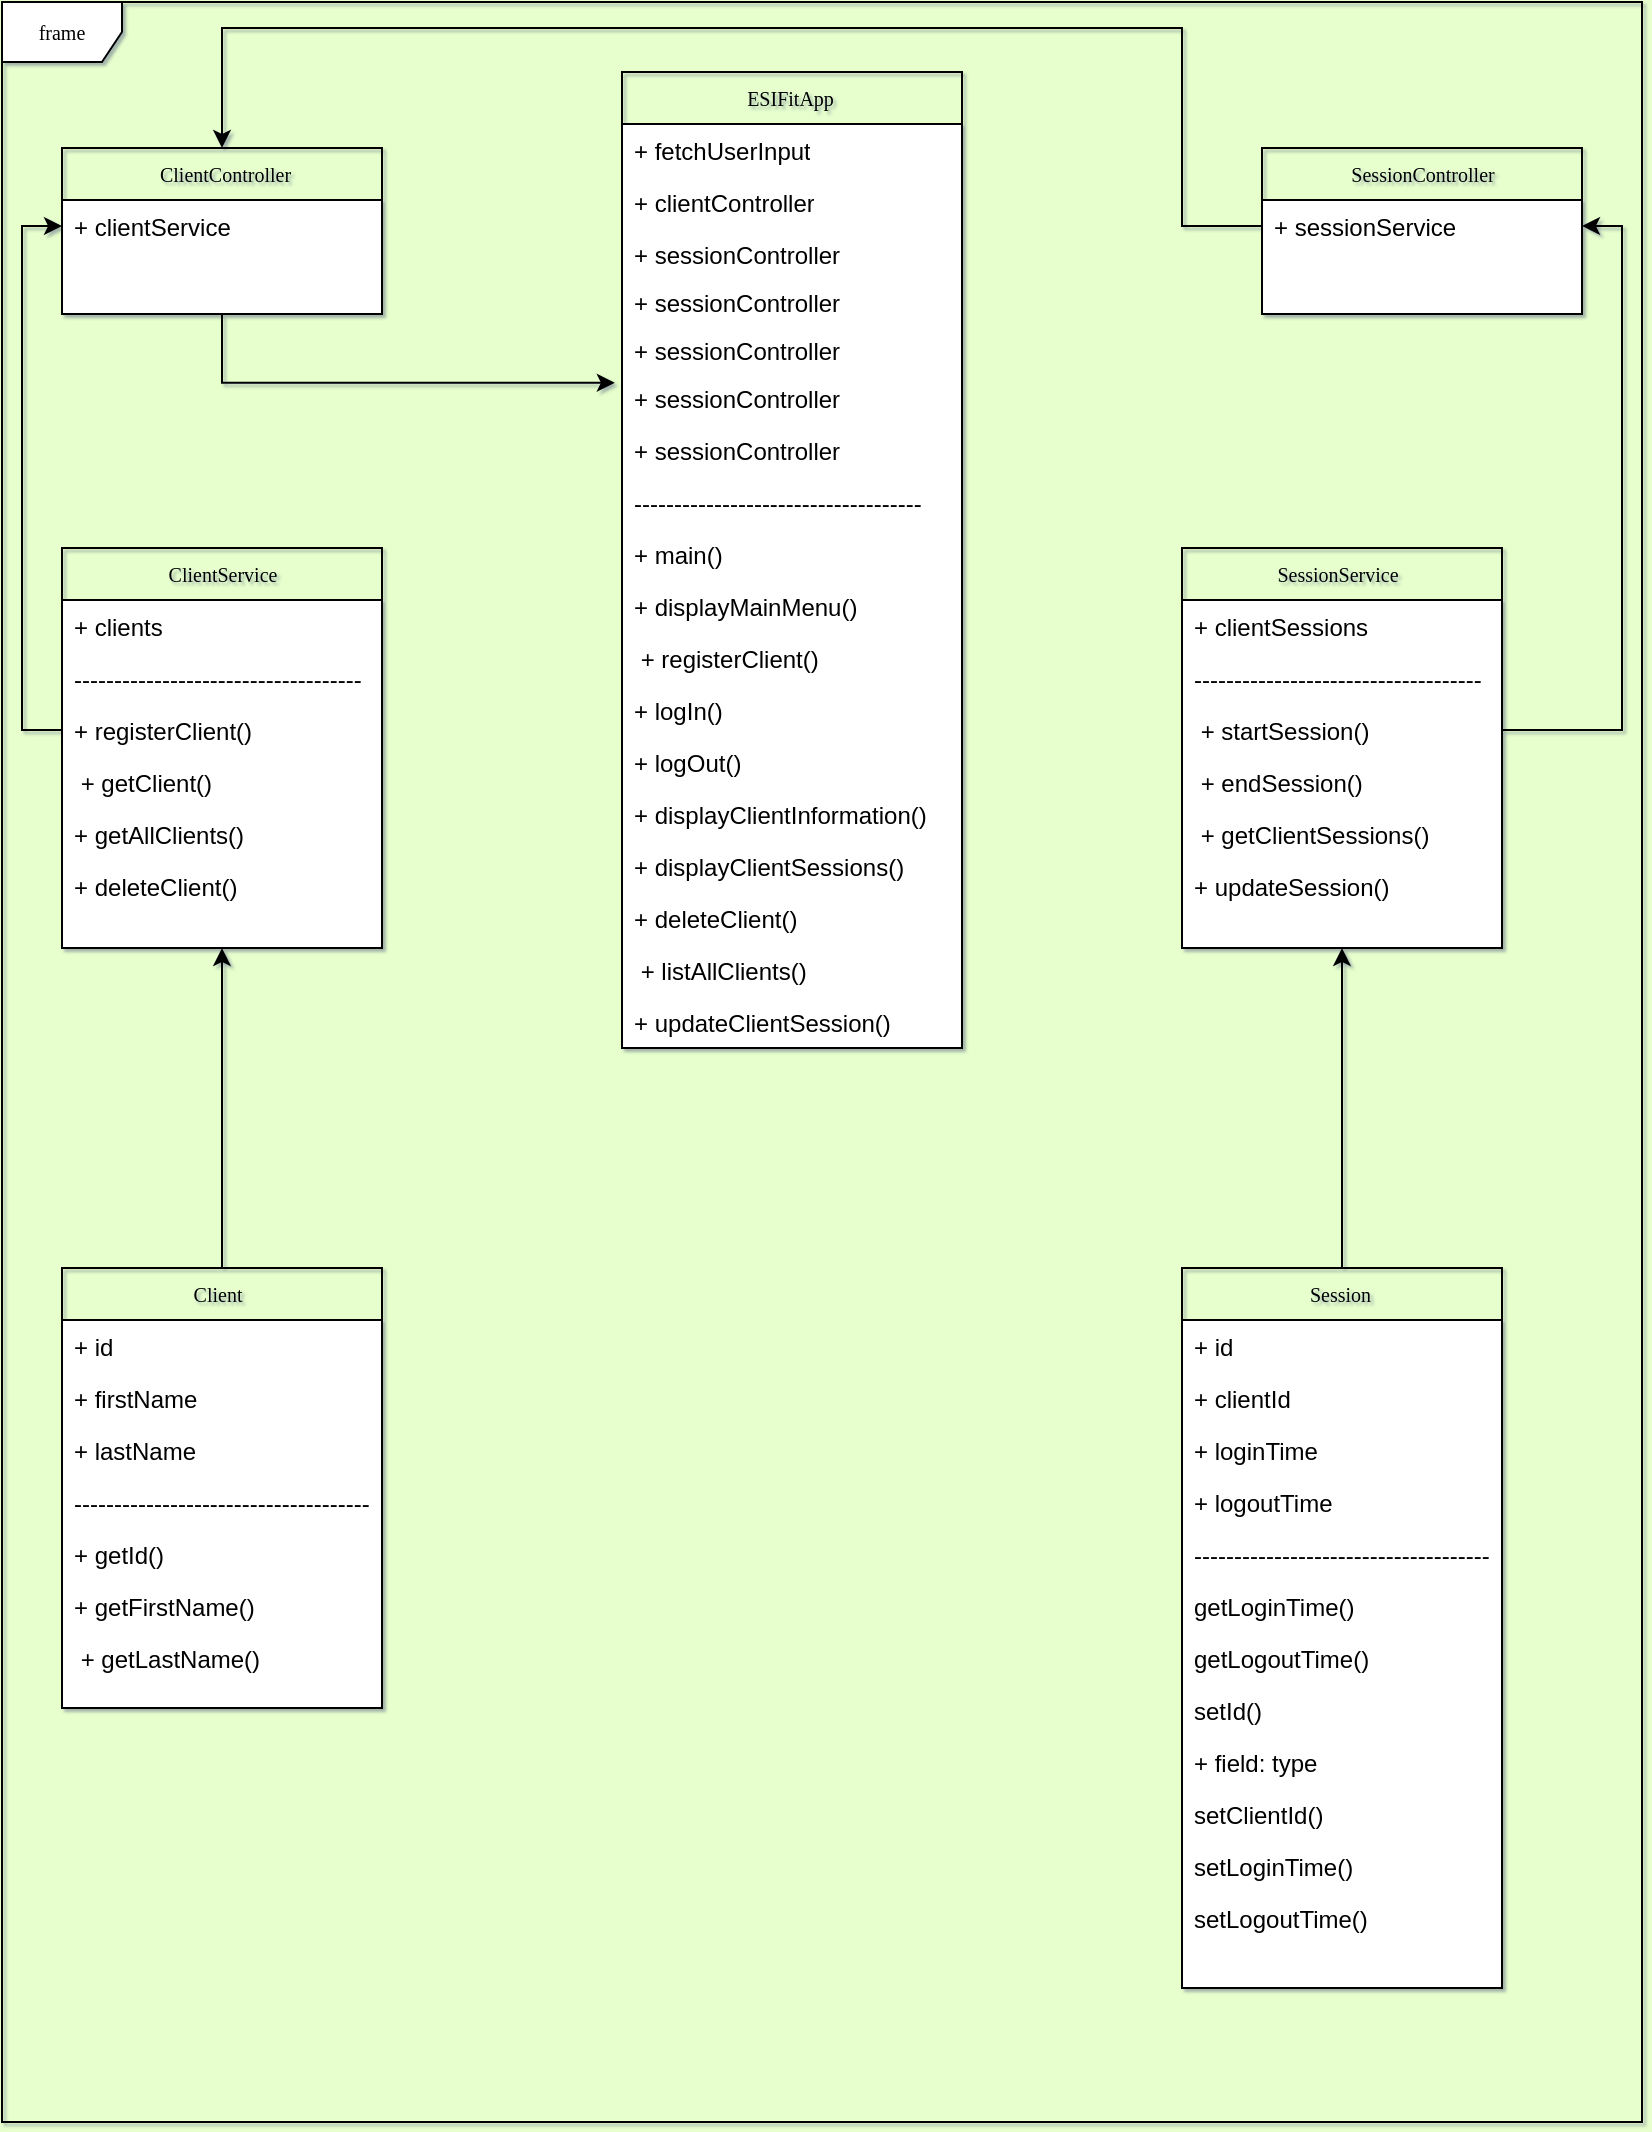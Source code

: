 <mxfile version="21.3.5" type="github" pages="2">
  <diagram name="Page-1" id="c4acf3e9-155e-7222-9cf6-157b1a14988f">
    <mxGraphModel dx="1050" dy="587" grid="1" gridSize="10" guides="1" tooltips="1" connect="1" arrows="1" fold="1" page="1" pageScale="1" pageWidth="850" pageHeight="1100" background="#E6FFCC" math="0" shadow="1">
      <root>
        <mxCell id="0" />
        <mxCell id="1" parent="0" />
        <mxCell id="17acba5748e5396b-1" value="frame" style="shape=umlFrame;whiteSpace=wrap;html=1;rounded=0;shadow=0;comic=0;labelBackgroundColor=none;strokeWidth=1;fontFamily=Verdana;fontSize=10;align=center;gradientColor=none;" parent="1" vertex="1">
          <mxGeometry x="90" y="87" width="820" height="1060" as="geometry" />
        </mxCell>
        <mxCell id="17acba5748e5396b-2" value="ESIFitApp&amp;nbsp;" style="swimlane;html=1;fontStyle=0;childLayout=stackLayout;horizontal=1;startSize=26;fillColor=none;horizontalStack=0;resizeParent=1;resizeLast=0;collapsible=1;marginBottom=0;swimlaneFillColor=#ffffff;rounded=0;shadow=0;comic=0;labelBackgroundColor=none;strokeWidth=1;fontFamily=Verdana;fontSize=10;align=center;" parent="1" vertex="1">
          <mxGeometry x="400" y="122" width="170" height="488" as="geometry" />
        </mxCell>
        <mxCell id="17acba5748e5396b-3" value="+ fetchUserInput&lt;br&gt;&lt;br&gt;" style="text;html=1;strokeColor=none;fillColor=none;align=left;verticalAlign=top;spacingLeft=4;spacingRight=4;whiteSpace=wrap;overflow=hidden;rotatable=0;points=[[0,0.5],[1,0.5]];portConstraint=eastwest;" parent="17acba5748e5396b-2" vertex="1">
          <mxGeometry y="26" width="170" height="26" as="geometry" />
        </mxCell>
        <mxCell id="17acba5748e5396b-4" value="+ clientController" style="text;html=1;strokeColor=none;fillColor=none;align=left;verticalAlign=top;spacingLeft=4;spacingRight=4;whiteSpace=wrap;overflow=hidden;rotatable=0;points=[[0,0.5],[1,0.5]];portConstraint=eastwest;" parent="17acba5748e5396b-2" vertex="1">
          <mxGeometry y="52" width="170" height="26" as="geometry" />
        </mxCell>
        <mxCell id="ua4lf15_g7lLgSqZ2KAn-41" value="+ sessionController" style="text;html=1;strokeColor=none;fillColor=none;align=left;verticalAlign=top;spacingLeft=4;spacingRight=4;whiteSpace=wrap;overflow=hidden;rotatable=0;points=[[0,0.5],[1,0.5]];portConstraint=eastwest;" vertex="1" parent="17acba5748e5396b-2">
          <mxGeometry y="78" width="170" height="24" as="geometry" />
        </mxCell>
        <mxCell id="ua4lf15_g7lLgSqZ2KAn-40" value="+ sessionController" style="text;html=1;strokeColor=none;fillColor=none;align=left;verticalAlign=top;spacingLeft=4;spacingRight=4;whiteSpace=wrap;overflow=hidden;rotatable=0;points=[[0,0.5],[1,0.5]];portConstraint=eastwest;" vertex="1" parent="17acba5748e5396b-2">
          <mxGeometry y="102" width="170" height="24" as="geometry" />
        </mxCell>
        <mxCell id="ua4lf15_g7lLgSqZ2KAn-39" value="+ sessionController" style="text;html=1;strokeColor=none;fillColor=none;align=left;verticalAlign=top;spacingLeft=4;spacingRight=4;whiteSpace=wrap;overflow=hidden;rotatable=0;points=[[0,0.5],[1,0.5]];portConstraint=eastwest;" vertex="1" parent="17acba5748e5396b-2">
          <mxGeometry y="126" width="170" height="24" as="geometry" />
        </mxCell>
        <mxCell id="ua4lf15_g7lLgSqZ2KAn-38" value="+ sessionController" style="text;html=1;strokeColor=none;fillColor=none;align=left;verticalAlign=top;spacingLeft=4;spacingRight=4;whiteSpace=wrap;overflow=hidden;rotatable=0;points=[[0,0.5],[1,0.5]];portConstraint=eastwest;" vertex="1" parent="17acba5748e5396b-2">
          <mxGeometry y="150" width="170" height="26" as="geometry" />
        </mxCell>
        <mxCell id="17acba5748e5396b-6" value="+ sessionController" style="text;html=1;strokeColor=none;fillColor=none;align=left;verticalAlign=top;spacingLeft=4;spacingRight=4;whiteSpace=wrap;overflow=hidden;rotatable=0;points=[[0,0.5],[1,0.5]];portConstraint=eastwest;" parent="17acba5748e5396b-2" vertex="1">
          <mxGeometry y="176" width="170" height="26" as="geometry" />
        </mxCell>
        <mxCell id="17acba5748e5396b-9" value="------------------------------------&amp;nbsp;" style="text;html=1;strokeColor=none;fillColor=none;align=left;verticalAlign=top;spacingLeft=4;spacingRight=4;whiteSpace=wrap;overflow=hidden;rotatable=0;points=[[0,0.5],[1,0.5]];portConstraint=eastwest;" parent="17acba5748e5396b-2" vertex="1">
          <mxGeometry y="202" width="170" height="26" as="geometry" />
        </mxCell>
        <mxCell id="17acba5748e5396b-10" value="+ main()" style="text;html=1;strokeColor=none;fillColor=none;align=left;verticalAlign=top;spacingLeft=4;spacingRight=4;whiteSpace=wrap;overflow=hidden;rotatable=0;points=[[0,0.5],[1,0.5]];portConstraint=eastwest;" parent="17acba5748e5396b-2" vertex="1">
          <mxGeometry y="228" width="170" height="26" as="geometry" />
        </mxCell>
        <mxCell id="ua4lf15_g7lLgSqZ2KAn-9" value="+ displayMainMenu()" style="text;html=1;strokeColor=none;fillColor=none;align=left;verticalAlign=top;spacingLeft=4;spacingRight=4;whiteSpace=wrap;overflow=hidden;rotatable=0;points=[[0,0.5],[1,0.5]];portConstraint=eastwest;" vertex="1" parent="17acba5748e5396b-2">
          <mxGeometry y="254" width="170" height="26" as="geometry" />
        </mxCell>
        <mxCell id="ua4lf15_g7lLgSqZ2KAn-10" value="&amp;nbsp;+ registerClient()" style="text;html=1;strokeColor=none;fillColor=none;align=left;verticalAlign=top;spacingLeft=4;spacingRight=4;whiteSpace=wrap;overflow=hidden;rotatable=0;points=[[0,0.5],[1,0.5]];portConstraint=eastwest;" vertex="1" parent="17acba5748e5396b-2">
          <mxGeometry y="280" width="170" height="26" as="geometry" />
        </mxCell>
        <mxCell id="ua4lf15_g7lLgSqZ2KAn-11" value="+ logIn()&amp;nbsp;" style="text;html=1;strokeColor=none;fillColor=none;align=left;verticalAlign=top;spacingLeft=4;spacingRight=4;whiteSpace=wrap;overflow=hidden;rotatable=0;points=[[0,0.5],[1,0.5]];portConstraint=eastwest;" vertex="1" parent="17acba5748e5396b-2">
          <mxGeometry y="306" width="170" height="26" as="geometry" />
        </mxCell>
        <mxCell id="ua4lf15_g7lLgSqZ2KAn-12" value="+ logOut()" style="text;html=1;strokeColor=none;fillColor=none;align=left;verticalAlign=top;spacingLeft=4;spacingRight=4;whiteSpace=wrap;overflow=hidden;rotatable=0;points=[[0,0.5],[1,0.5]];portConstraint=eastwest;" vertex="1" parent="17acba5748e5396b-2">
          <mxGeometry y="332" width="170" height="26" as="geometry" />
        </mxCell>
        <mxCell id="ua4lf15_g7lLgSqZ2KAn-13" value="+ displayClientInformation()" style="text;html=1;strokeColor=none;fillColor=none;align=left;verticalAlign=top;spacingLeft=4;spacingRight=4;whiteSpace=wrap;overflow=hidden;rotatable=0;points=[[0,0.5],[1,0.5]];portConstraint=eastwest;" vertex="1" parent="17acba5748e5396b-2">
          <mxGeometry y="358" width="170" height="26" as="geometry" />
        </mxCell>
        <mxCell id="ua4lf15_g7lLgSqZ2KAn-14" value="+ displayClientSessions()&amp;nbsp;" style="text;html=1;strokeColor=none;fillColor=none;align=left;verticalAlign=top;spacingLeft=4;spacingRight=4;whiteSpace=wrap;overflow=hidden;rotatable=0;points=[[0,0.5],[1,0.5]];portConstraint=eastwest;" vertex="1" parent="17acba5748e5396b-2">
          <mxGeometry y="384" width="170" height="26" as="geometry" />
        </mxCell>
        <mxCell id="ua4lf15_g7lLgSqZ2KAn-15" value="+ deleteClient()" style="text;html=1;strokeColor=none;fillColor=none;align=left;verticalAlign=top;spacingLeft=4;spacingRight=4;whiteSpace=wrap;overflow=hidden;rotatable=0;points=[[0,0.5],[1,0.5]];portConstraint=eastwest;" vertex="1" parent="17acba5748e5396b-2">
          <mxGeometry y="410" width="170" height="26" as="geometry" />
        </mxCell>
        <mxCell id="ua4lf15_g7lLgSqZ2KAn-16" value="&amp;nbsp;+ listAllClients()" style="text;html=1;strokeColor=none;fillColor=none;align=left;verticalAlign=top;spacingLeft=4;spacingRight=4;whiteSpace=wrap;overflow=hidden;rotatable=0;points=[[0,0.5],[1,0.5]];portConstraint=eastwest;" vertex="1" parent="17acba5748e5396b-2">
          <mxGeometry y="436" width="170" height="26" as="geometry" />
        </mxCell>
        <mxCell id="17acba5748e5396b-8" value="+ updateClientSession()" style="text;html=1;strokeColor=none;fillColor=none;align=left;verticalAlign=top;spacingLeft=4;spacingRight=4;whiteSpace=wrap;overflow=hidden;rotatable=0;points=[[0,0.5],[1,0.5]];portConstraint=eastwest;" parent="17acba5748e5396b-2" vertex="1">
          <mxGeometry y="462" width="170" height="26" as="geometry" />
        </mxCell>
        <mxCell id="17acba5748e5396b-20" value="ClientService" style="swimlane;html=1;fontStyle=0;childLayout=stackLayout;horizontal=1;startSize=26;fillColor=none;horizontalStack=0;resizeParent=1;resizeLast=0;collapsible=1;marginBottom=0;swimlaneFillColor=#ffffff;rounded=0;shadow=0;comic=0;labelBackgroundColor=none;strokeWidth=1;fontFamily=Verdana;fontSize=10;align=center;" parent="1" vertex="1">
          <mxGeometry x="120" y="360" width="160" height="200" as="geometry" />
        </mxCell>
        <mxCell id="17acba5748e5396b-21" value="+&amp;nbsp;clients&amp;nbsp;" style="text;html=1;strokeColor=none;fillColor=none;align=left;verticalAlign=top;spacingLeft=4;spacingRight=4;whiteSpace=wrap;overflow=hidden;rotatable=0;points=[[0,0.5],[1,0.5]];portConstraint=eastwest;" parent="17acba5748e5396b-20" vertex="1">
          <mxGeometry y="26" width="160" height="26" as="geometry" />
        </mxCell>
        <mxCell id="ua4lf15_g7lLgSqZ2KAn-17" value="------------------------------------&amp;nbsp;" style="text;html=1;strokeColor=none;fillColor=none;align=left;verticalAlign=top;spacingLeft=4;spacingRight=4;whiteSpace=wrap;overflow=hidden;rotatable=0;points=[[0,0.5],[1,0.5]];portConstraint=eastwest;" vertex="1" parent="17acba5748e5396b-20">
          <mxGeometry y="52" width="160" height="26" as="geometry" />
        </mxCell>
        <mxCell id="17acba5748e5396b-24" value="+ registerClient()" style="text;html=1;strokeColor=none;fillColor=none;align=left;verticalAlign=top;spacingLeft=4;spacingRight=4;whiteSpace=wrap;overflow=hidden;rotatable=0;points=[[0,0.5],[1,0.5]];portConstraint=eastwest;" parent="17acba5748e5396b-20" vertex="1">
          <mxGeometry y="78" width="160" height="26" as="geometry" />
        </mxCell>
        <mxCell id="17acba5748e5396b-26" value="&amp;nbsp;+ getClient()&amp;nbsp;" style="text;html=1;strokeColor=none;fillColor=none;align=left;verticalAlign=top;spacingLeft=4;spacingRight=4;whiteSpace=wrap;overflow=hidden;rotatable=0;points=[[0,0.5],[1,0.5]];portConstraint=eastwest;" parent="17acba5748e5396b-20" vertex="1">
          <mxGeometry y="104" width="160" height="26" as="geometry" />
        </mxCell>
        <mxCell id="ua4lf15_g7lLgSqZ2KAn-18" value="+ getAllClients()" style="text;html=1;strokeColor=none;fillColor=none;align=left;verticalAlign=top;spacingLeft=4;spacingRight=4;whiteSpace=wrap;overflow=hidden;rotatable=0;points=[[0,0.5],[1,0.5]];portConstraint=eastwest;" vertex="1" parent="17acba5748e5396b-20">
          <mxGeometry y="130" width="160" height="26" as="geometry" />
        </mxCell>
        <mxCell id="ua4lf15_g7lLgSqZ2KAn-19" value="+ deleteClient()&amp;nbsp;" style="text;html=1;strokeColor=none;fillColor=none;align=left;verticalAlign=top;spacingLeft=4;spacingRight=4;whiteSpace=wrap;overflow=hidden;rotatable=0;points=[[0,0.5],[1,0.5]];portConstraint=eastwest;" vertex="1" parent="17acba5748e5396b-20">
          <mxGeometry y="156" width="160" height="26" as="geometry" />
        </mxCell>
        <mxCell id="17acba5748e5396b-30" value="SessionService&amp;nbsp;&amp;nbsp;" style="swimlane;html=1;fontStyle=0;childLayout=stackLayout;horizontal=1;startSize=26;fillColor=none;horizontalStack=0;resizeParent=1;resizeLast=0;collapsible=1;marginBottom=0;swimlaneFillColor=#ffffff;rounded=0;shadow=0;comic=0;labelBackgroundColor=none;strokeWidth=1;fontFamily=Verdana;fontSize=10;align=center;" parent="1" vertex="1">
          <mxGeometry x="680" y="360" width="160" height="200" as="geometry" />
        </mxCell>
        <mxCell id="17acba5748e5396b-31" value="+&amp;nbsp;clientSessions" style="text;html=1;strokeColor=none;fillColor=none;align=left;verticalAlign=top;spacingLeft=4;spacingRight=4;whiteSpace=wrap;overflow=hidden;rotatable=0;points=[[0,0.5],[1,0.5]];portConstraint=eastwest;" parent="17acba5748e5396b-30" vertex="1">
          <mxGeometry y="26" width="160" height="26" as="geometry" />
        </mxCell>
        <mxCell id="ua4lf15_g7lLgSqZ2KAn-20" value="------------------------------------&amp;nbsp;" style="text;html=1;strokeColor=none;fillColor=none;align=left;verticalAlign=top;spacingLeft=4;spacingRight=4;whiteSpace=wrap;overflow=hidden;rotatable=0;points=[[0,0.5],[1,0.5]];portConstraint=eastwest;" vertex="1" parent="17acba5748e5396b-30">
          <mxGeometry y="52" width="160" height="26" as="geometry" />
        </mxCell>
        <mxCell id="17acba5748e5396b-32" value="&amp;nbsp;+ startSession()" style="text;html=1;strokeColor=none;fillColor=none;align=left;verticalAlign=top;spacingLeft=4;spacingRight=4;whiteSpace=wrap;overflow=hidden;rotatable=0;points=[[0,0.5],[1,0.5]];portConstraint=eastwest;" parent="17acba5748e5396b-30" vertex="1">
          <mxGeometry y="78" width="160" height="26" as="geometry" />
        </mxCell>
        <mxCell id="17acba5748e5396b-33" value="&amp;nbsp;+ endSession()" style="text;html=1;strokeColor=none;fillColor=none;align=left;verticalAlign=top;spacingLeft=4;spacingRight=4;whiteSpace=wrap;overflow=hidden;rotatable=0;points=[[0,0.5],[1,0.5]];portConstraint=eastwest;" parent="17acba5748e5396b-30" vertex="1">
          <mxGeometry y="104" width="160" height="26" as="geometry" />
        </mxCell>
        <mxCell id="ua4lf15_g7lLgSqZ2KAn-21" value="&amp;nbsp;+ getClientSessions()" style="text;html=1;strokeColor=none;fillColor=none;align=left;verticalAlign=top;spacingLeft=4;spacingRight=4;whiteSpace=wrap;overflow=hidden;rotatable=0;points=[[0,0.5],[1,0.5]];portConstraint=eastwest;" vertex="1" parent="17acba5748e5396b-30">
          <mxGeometry y="130" width="160" height="26" as="geometry" />
        </mxCell>
        <mxCell id="ua4lf15_g7lLgSqZ2KAn-22" value="+ updateSession()&amp;nbsp;" style="text;html=1;strokeColor=none;fillColor=none;align=left;verticalAlign=top;spacingLeft=4;spacingRight=4;whiteSpace=wrap;overflow=hidden;rotatable=0;points=[[0,0.5],[1,0.5]];portConstraint=eastwest;" vertex="1" parent="17acba5748e5396b-30">
          <mxGeometry y="156" width="160" height="26" as="geometry" />
        </mxCell>
        <mxCell id="ua4lf15_g7lLgSqZ2KAn-44" style="edgeStyle=orthogonalEdgeStyle;rounded=0;orthogonalLoop=1;jettySize=auto;html=1;exitX=0.5;exitY=1;exitDx=0;exitDy=0;entryX=-0.021;entryY=0.208;entryDx=0;entryDy=0;entryPerimeter=0;" edge="1" parent="1" source="17acba5748e5396b-44" target="ua4lf15_g7lLgSqZ2KAn-38">
          <mxGeometry relative="1" as="geometry" />
        </mxCell>
        <mxCell id="17acba5748e5396b-44" value="&amp;nbsp;ClientController" style="swimlane;html=1;fontStyle=0;childLayout=stackLayout;horizontal=1;startSize=26;fillColor=none;horizontalStack=0;resizeParent=1;resizeLast=0;collapsible=1;marginBottom=0;swimlaneFillColor=#ffffff;rounded=0;shadow=0;comic=0;labelBackgroundColor=none;strokeWidth=1;fontFamily=Verdana;fontSize=10;align=center;" parent="1" vertex="1">
          <mxGeometry x="120" y="160" width="160" height="83" as="geometry" />
        </mxCell>
        <mxCell id="17acba5748e5396b-45" value="+&amp;nbsp;clientService" style="text;html=1;strokeColor=none;fillColor=none;align=left;verticalAlign=top;spacingLeft=4;spacingRight=4;whiteSpace=wrap;overflow=hidden;rotatable=0;points=[[0,0.5],[1,0.5]];portConstraint=eastwest;" parent="17acba5748e5396b-44" vertex="1">
          <mxGeometry y="26" width="160" height="26" as="geometry" />
        </mxCell>
        <mxCell id="5d2195bd80daf111-5" value="SessionController" style="swimlane;html=1;fontStyle=0;childLayout=stackLayout;horizontal=1;startSize=26;fillColor=none;horizontalStack=0;resizeParent=1;resizeLast=0;collapsible=1;marginBottom=0;swimlaneFillColor=#ffffff;rounded=0;shadow=0;comic=0;labelBackgroundColor=none;strokeWidth=1;fontFamily=Verdana;fontSize=10;align=center;" parent="1" vertex="1">
          <mxGeometry x="720" y="160" width="160" height="83" as="geometry" />
        </mxCell>
        <mxCell id="5d2195bd80daf111-6" value="+&amp;nbsp;sessionService&amp;nbsp;" style="text;html=1;strokeColor=none;fillColor=none;align=left;verticalAlign=top;spacingLeft=4;spacingRight=4;whiteSpace=wrap;overflow=hidden;rotatable=0;points=[[0,0.5],[1,0.5]];portConstraint=eastwest;" parent="5d2195bd80daf111-5" vertex="1">
          <mxGeometry y="26" width="160" height="26" as="geometry" />
        </mxCell>
        <mxCell id="ua4lf15_g7lLgSqZ2KAn-48" style="edgeStyle=orthogonalEdgeStyle;rounded=0;orthogonalLoop=1;jettySize=auto;html=1;exitX=0.5;exitY=0;exitDx=0;exitDy=0;entryX=0.5;entryY=1;entryDx=0;entryDy=0;" edge="1" parent="1" source="ua4lf15_g7lLgSqZ2KAn-1" target="17acba5748e5396b-20">
          <mxGeometry relative="1" as="geometry" />
        </mxCell>
        <mxCell id="ua4lf15_g7lLgSqZ2KAn-1" value="Client&amp;nbsp;&amp;nbsp;" style="swimlane;html=1;fontStyle=0;childLayout=stackLayout;horizontal=1;startSize=26;fillColor=none;horizontalStack=0;resizeParent=1;resizeLast=0;collapsible=1;marginBottom=0;swimlaneFillColor=#ffffff;rounded=0;shadow=0;comic=0;labelBackgroundColor=none;strokeWidth=1;fontFamily=Verdana;fontSize=10;align=center;" vertex="1" parent="1">
          <mxGeometry x="120" y="720" width="160" height="220" as="geometry" />
        </mxCell>
        <mxCell id="ua4lf15_g7lLgSqZ2KAn-2" value="+&amp;nbsp;id&amp;nbsp;" style="text;html=1;strokeColor=none;fillColor=none;align=left;verticalAlign=top;spacingLeft=4;spacingRight=4;whiteSpace=wrap;overflow=hidden;rotatable=0;points=[[0,0.5],[1,0.5]];portConstraint=eastwest;" vertex="1" parent="ua4lf15_g7lLgSqZ2KAn-1">
          <mxGeometry y="26" width="160" height="26" as="geometry" />
        </mxCell>
        <mxCell id="ua4lf15_g7lLgSqZ2KAn-3" value="+&amp;nbsp;firstName&amp;nbsp;" style="text;html=1;strokeColor=none;fillColor=none;align=left;verticalAlign=top;spacingLeft=4;spacingRight=4;whiteSpace=wrap;overflow=hidden;rotatable=0;points=[[0,0.5],[1,0.5]];portConstraint=eastwest;" vertex="1" parent="ua4lf15_g7lLgSqZ2KAn-1">
          <mxGeometry y="52" width="160" height="26" as="geometry" />
        </mxCell>
        <mxCell id="ua4lf15_g7lLgSqZ2KAn-4" value="+&amp;nbsp;lastName&amp;nbsp;" style="text;html=1;strokeColor=none;fillColor=none;align=left;verticalAlign=top;spacingLeft=4;spacingRight=4;whiteSpace=wrap;overflow=hidden;rotatable=0;points=[[0,0.5],[1,0.5]];portConstraint=eastwest;" vertex="1" parent="ua4lf15_g7lLgSqZ2KAn-1">
          <mxGeometry y="78" width="160" height="26" as="geometry" />
        </mxCell>
        <mxCell id="ua4lf15_g7lLgSqZ2KAn-23" value="-------------------------------------" style="text;html=1;strokeColor=none;fillColor=none;align=left;verticalAlign=top;spacingLeft=4;spacingRight=4;whiteSpace=wrap;overflow=hidden;rotatable=0;points=[[0,0.5],[1,0.5]];portConstraint=eastwest;" vertex="1" parent="ua4lf15_g7lLgSqZ2KAn-1">
          <mxGeometry y="104" width="160" height="26" as="geometry" />
        </mxCell>
        <mxCell id="ua4lf15_g7lLgSqZ2KAn-24" value="+ getId()" style="text;html=1;strokeColor=none;fillColor=none;align=left;verticalAlign=top;spacingLeft=4;spacingRight=4;whiteSpace=wrap;overflow=hidden;rotatable=0;points=[[0,0.5],[1,0.5]];portConstraint=eastwest;" vertex="1" parent="ua4lf15_g7lLgSqZ2KAn-1">
          <mxGeometry y="130" width="160" height="26" as="geometry" />
        </mxCell>
        <mxCell id="ua4lf15_g7lLgSqZ2KAn-25" value="+ getFirstName()" style="text;html=1;strokeColor=none;fillColor=none;align=left;verticalAlign=top;spacingLeft=4;spacingRight=4;whiteSpace=wrap;overflow=hidden;rotatable=0;points=[[0,0.5],[1,0.5]];portConstraint=eastwest;" vertex="1" parent="ua4lf15_g7lLgSqZ2KAn-1">
          <mxGeometry y="156" width="160" height="26" as="geometry" />
        </mxCell>
        <mxCell id="ua4lf15_g7lLgSqZ2KAn-26" value="&amp;nbsp;+ getLastName()" style="text;html=1;strokeColor=none;fillColor=none;align=left;verticalAlign=top;spacingLeft=4;spacingRight=4;whiteSpace=wrap;overflow=hidden;rotatable=0;points=[[0,0.5],[1,0.5]];portConstraint=eastwest;" vertex="1" parent="ua4lf15_g7lLgSqZ2KAn-1">
          <mxGeometry y="182" width="160" height="26" as="geometry" />
        </mxCell>
        <mxCell id="ua4lf15_g7lLgSqZ2KAn-49" style="edgeStyle=orthogonalEdgeStyle;rounded=0;orthogonalLoop=1;jettySize=auto;html=1;exitX=0.5;exitY=0;exitDx=0;exitDy=0;entryX=0.5;entryY=1;entryDx=0;entryDy=0;" edge="1" parent="1" source="ua4lf15_g7lLgSqZ2KAn-5" target="17acba5748e5396b-30">
          <mxGeometry relative="1" as="geometry" />
        </mxCell>
        <mxCell id="ua4lf15_g7lLgSqZ2KAn-5" value="Session&amp;nbsp;" style="swimlane;html=1;fontStyle=0;childLayout=stackLayout;horizontal=1;startSize=26;fillColor=none;horizontalStack=0;resizeParent=1;resizeLast=0;collapsible=1;marginBottom=0;swimlaneFillColor=#ffffff;rounded=0;shadow=0;comic=0;labelBackgroundColor=none;strokeWidth=1;fontFamily=Verdana;fontSize=10;align=center;" vertex="1" parent="1">
          <mxGeometry x="680" y="720" width="160" height="360" as="geometry" />
        </mxCell>
        <mxCell id="ua4lf15_g7lLgSqZ2KAn-6" value="+&amp;nbsp;id&amp;nbsp;" style="text;html=1;strokeColor=none;fillColor=none;align=left;verticalAlign=top;spacingLeft=4;spacingRight=4;whiteSpace=wrap;overflow=hidden;rotatable=0;points=[[0,0.5],[1,0.5]];portConstraint=eastwest;" vertex="1" parent="ua4lf15_g7lLgSqZ2KAn-5">
          <mxGeometry y="26" width="160" height="26" as="geometry" />
        </mxCell>
        <mxCell id="ua4lf15_g7lLgSqZ2KAn-7" value="+&amp;nbsp;clientId&amp;nbsp;" style="text;html=1;strokeColor=none;fillColor=none;align=left;verticalAlign=top;spacingLeft=4;spacingRight=4;whiteSpace=wrap;overflow=hidden;rotatable=0;points=[[0,0.5],[1,0.5]];portConstraint=eastwest;" vertex="1" parent="ua4lf15_g7lLgSqZ2KAn-5">
          <mxGeometry y="52" width="160" height="26" as="geometry" />
        </mxCell>
        <mxCell id="ua4lf15_g7lLgSqZ2KAn-8" value="+&amp;nbsp;loginTime" style="text;html=1;strokeColor=none;fillColor=none;align=left;verticalAlign=top;spacingLeft=4;spacingRight=4;whiteSpace=wrap;overflow=hidden;rotatable=0;points=[[0,0.5],[1,0.5]];portConstraint=eastwest;" vertex="1" parent="ua4lf15_g7lLgSqZ2KAn-5">
          <mxGeometry y="78" width="160" height="26" as="geometry" />
        </mxCell>
        <mxCell id="ua4lf15_g7lLgSqZ2KAn-30" value="+&amp;nbsp;logoutTime&amp;nbsp;" style="text;html=1;strokeColor=none;fillColor=none;align=left;verticalAlign=top;spacingLeft=4;spacingRight=4;whiteSpace=wrap;overflow=hidden;rotatable=0;points=[[0,0.5],[1,0.5]];portConstraint=eastwest;" vertex="1" parent="ua4lf15_g7lLgSqZ2KAn-5">
          <mxGeometry y="104" width="160" height="26" as="geometry" />
        </mxCell>
        <mxCell id="ua4lf15_g7lLgSqZ2KAn-29" value="-------------------------------------" style="text;html=1;strokeColor=none;fillColor=none;align=left;verticalAlign=top;spacingLeft=4;spacingRight=4;whiteSpace=wrap;overflow=hidden;rotatable=0;points=[[0,0.5],[1,0.5]];portConstraint=eastwest;" vertex="1" parent="ua4lf15_g7lLgSqZ2KAn-5">
          <mxGeometry y="130" width="160" height="26" as="geometry" />
        </mxCell>
        <mxCell id="ua4lf15_g7lLgSqZ2KAn-31" value="getLoginTime()" style="text;html=1;strokeColor=none;fillColor=none;align=left;verticalAlign=top;spacingLeft=4;spacingRight=4;whiteSpace=wrap;overflow=hidden;rotatable=0;points=[[0,0.5],[1,0.5]];portConstraint=eastwest;" vertex="1" parent="ua4lf15_g7lLgSqZ2KAn-5">
          <mxGeometry y="156" width="160" height="26" as="geometry" />
        </mxCell>
        <mxCell id="ua4lf15_g7lLgSqZ2KAn-32" value="getLogoutTime()" style="text;html=1;strokeColor=none;fillColor=none;align=left;verticalAlign=top;spacingLeft=4;spacingRight=4;whiteSpace=wrap;overflow=hidden;rotatable=0;points=[[0,0.5],[1,0.5]];portConstraint=eastwest;" vertex="1" parent="ua4lf15_g7lLgSqZ2KAn-5">
          <mxGeometry y="182" width="160" height="26" as="geometry" />
        </mxCell>
        <mxCell id="ua4lf15_g7lLgSqZ2KAn-33" value="setId()&amp;nbsp;" style="text;html=1;strokeColor=none;fillColor=none;align=left;verticalAlign=top;spacingLeft=4;spacingRight=4;whiteSpace=wrap;overflow=hidden;rotatable=0;points=[[0,0.5],[1,0.5]];portConstraint=eastwest;" vertex="1" parent="ua4lf15_g7lLgSqZ2KAn-5">
          <mxGeometry y="208" width="160" height="26" as="geometry" />
        </mxCell>
        <mxCell id="ua4lf15_g7lLgSqZ2KAn-34" value="+ field: type" style="text;html=1;strokeColor=none;fillColor=none;align=left;verticalAlign=top;spacingLeft=4;spacingRight=4;whiteSpace=wrap;overflow=hidden;rotatable=0;points=[[0,0.5],[1,0.5]];portConstraint=eastwest;" vertex="1" parent="ua4lf15_g7lLgSqZ2KAn-5">
          <mxGeometry y="234" width="160" height="26" as="geometry" />
        </mxCell>
        <mxCell id="ua4lf15_g7lLgSqZ2KAn-35" value="setClientId()" style="text;html=1;strokeColor=none;fillColor=none;align=left;verticalAlign=top;spacingLeft=4;spacingRight=4;whiteSpace=wrap;overflow=hidden;rotatable=0;points=[[0,0.5],[1,0.5]];portConstraint=eastwest;" vertex="1" parent="ua4lf15_g7lLgSqZ2KAn-5">
          <mxGeometry y="260" width="160" height="26" as="geometry" />
        </mxCell>
        <mxCell id="ua4lf15_g7lLgSqZ2KAn-36" value="setLoginTime()" style="text;html=1;strokeColor=none;fillColor=none;align=left;verticalAlign=top;spacingLeft=4;spacingRight=4;whiteSpace=wrap;overflow=hidden;rotatable=0;points=[[0,0.5],[1,0.5]];portConstraint=eastwest;" vertex="1" parent="ua4lf15_g7lLgSqZ2KAn-5">
          <mxGeometry y="286" width="160" height="26" as="geometry" />
        </mxCell>
        <mxCell id="ua4lf15_g7lLgSqZ2KAn-37" value="setLogoutTime()" style="text;html=1;strokeColor=none;fillColor=none;align=left;verticalAlign=top;spacingLeft=4;spacingRight=4;whiteSpace=wrap;overflow=hidden;rotatable=0;points=[[0,0.5],[1,0.5]];portConstraint=eastwest;" vertex="1" parent="ua4lf15_g7lLgSqZ2KAn-5">
          <mxGeometry y="312" width="160" height="26" as="geometry" />
        </mxCell>
        <mxCell id="ua4lf15_g7lLgSqZ2KAn-43" style="edgeStyle=orthogonalEdgeStyle;rounded=0;orthogonalLoop=1;jettySize=auto;html=1;exitX=0;exitY=0.5;exitDx=0;exitDy=0;entryX=0.5;entryY=0;entryDx=0;entryDy=0;" edge="1" parent="1" source="5d2195bd80daf111-6" target="17acba5748e5396b-44">
          <mxGeometry relative="1" as="geometry">
            <Array as="points">
              <mxPoint x="680" y="100" />
              <mxPoint x="200" y="100" />
            </Array>
          </mxGeometry>
        </mxCell>
        <mxCell id="ua4lf15_g7lLgSqZ2KAn-45" style="edgeStyle=orthogonalEdgeStyle;rounded=0;orthogonalLoop=1;jettySize=auto;html=1;entryX=0;entryY=0.5;entryDx=0;entryDy=0;" edge="1" parent="1" source="17acba5748e5396b-24" target="17acba5748e5396b-45">
          <mxGeometry relative="1" as="geometry" />
        </mxCell>
        <mxCell id="ua4lf15_g7lLgSqZ2KAn-46" style="edgeStyle=orthogonalEdgeStyle;rounded=0;orthogonalLoop=1;jettySize=auto;html=1;exitX=1;exitY=0.5;exitDx=0;exitDy=0;entryX=1;entryY=0.5;entryDx=0;entryDy=0;" edge="1" parent="1" source="17acba5748e5396b-32" target="5d2195bd80daf111-6">
          <mxGeometry relative="1" as="geometry" />
        </mxCell>
      </root>
    </mxGraphModel>
  </diagram>
  <diagram id="UzsiLtJkUrX5GbPJ3FUH" name="Page-2">
    <mxGraphModel dx="1050" dy="587" grid="1" gridSize="10" guides="1" tooltips="1" connect="1" arrows="1" fold="1" page="1" pageScale="1" pageWidth="827" pageHeight="1169" math="0" shadow="0">
      <root>
        <mxCell id="0" />
        <mxCell id="1" parent="0" />
      </root>
    </mxGraphModel>
  </diagram>
</mxfile>
